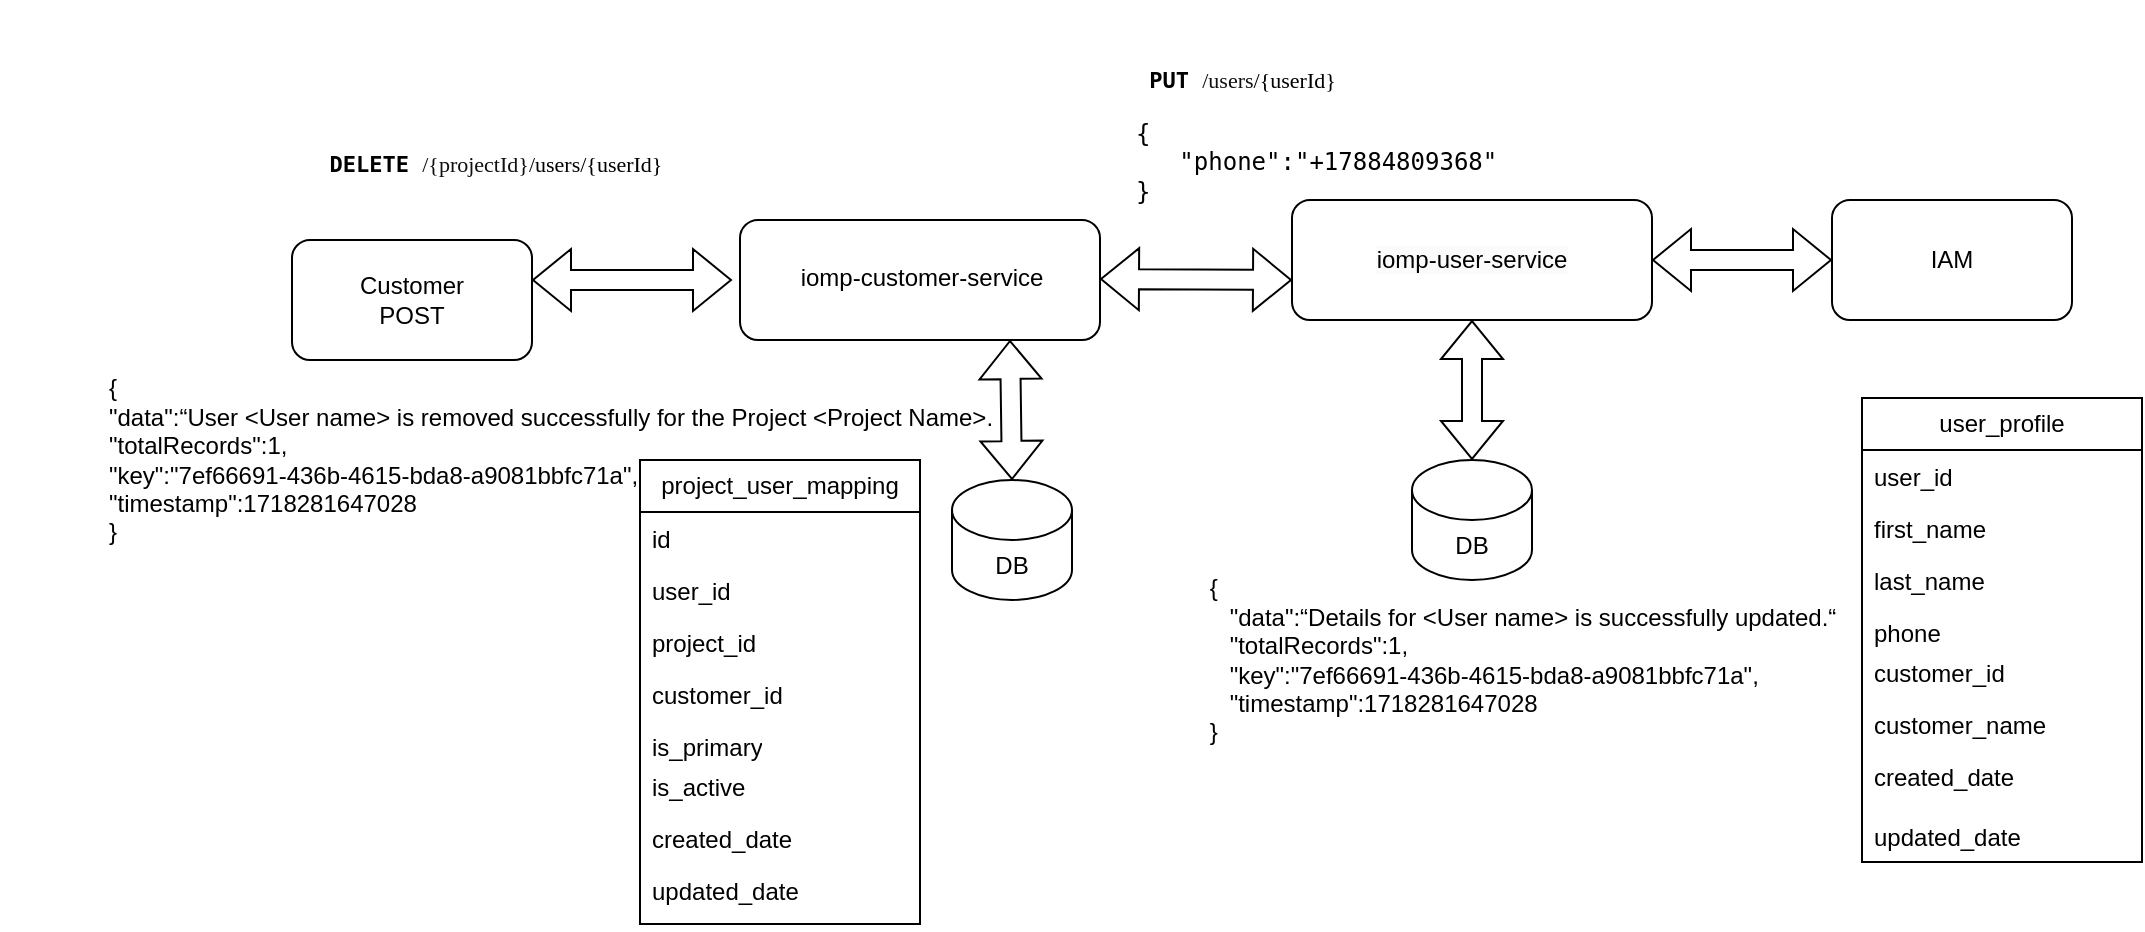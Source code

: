 <mxfile version="24.8.6">
  <diagram name="Page-1" id="BYTXbC25DRY8ZI2Z7DPX">
    <mxGraphModel dx="1853" dy="599" grid="1" gridSize="10" guides="1" tooltips="1" connect="1" arrows="1" fold="1" page="1" pageScale="1" pageWidth="827" pageHeight="1169" math="0" shadow="0">
      <root>
        <mxCell id="0" />
        <mxCell id="1" parent="0" />
        <mxCell id="M__pvSeYkyBA2umGWvLx-5" value="&lt;div&gt;Customer&lt;/div&gt;&lt;div&gt;POST&lt;/div&gt;" style="rounded=1;whiteSpace=wrap;html=1;" parent="1" vertex="1">
          <mxGeometry x="100" y="300" width="120" height="60" as="geometry" />
        </mxCell>
        <mxCell id="M__pvSeYkyBA2umGWvLx-6" value="" style="rounded=1;whiteSpace=wrap;html=1;" parent="1" vertex="1">
          <mxGeometry x="324" y="290" width="180" height="60" as="geometry" />
        </mxCell>
        <mxCell id="M__pvSeYkyBA2umGWvLx-7" value="iomp-customer-service" style="text;html=1;align=center;verticalAlign=middle;whiteSpace=wrap;rounded=0;" parent="1" vertex="1">
          <mxGeometry x="350" y="307.5" width="130" height="22.5" as="geometry" />
        </mxCell>
        <mxCell id="M__pvSeYkyBA2umGWvLx-13" value="" style="shape=flexArrow;endArrow=classic;startArrow=classic;html=1;rounded=0;" parent="1" edge="1">
          <mxGeometry width="100" height="100" relative="1" as="geometry">
            <mxPoint x="220" y="320" as="sourcePoint" />
            <mxPoint x="320" y="320" as="targetPoint" />
          </mxGeometry>
        </mxCell>
        <mxCell id="M__pvSeYkyBA2umGWvLx-14" value="" style="shape=flexArrow;endArrow=classic;startArrow=classic;html=1;rounded=0;" parent="1" edge="1">
          <mxGeometry width="100" height="100" relative="1" as="geometry">
            <mxPoint x="504" y="319.5" as="sourcePoint" />
            <mxPoint x="600" y="320" as="targetPoint" />
          </mxGeometry>
        </mxCell>
        <mxCell id="M__pvSeYkyBA2umGWvLx-25" value="DB" style="shape=cylinder3;whiteSpace=wrap;html=1;boundedLbl=1;backgroundOutline=1;size=15;" parent="1" vertex="1">
          <mxGeometry x="430" y="420" width="60" height="60" as="geometry" />
        </mxCell>
        <mxCell id="eWnXWsVsrv5pQYVKBkyM-1" value="&lt;pre style=&quot;margin-top: 0px;&quot;&gt;&lt;pre&gt;&lt;pre&gt;&lt;pre&gt;&lt;span dir=&quot;ltr&quot; class=&quot;ui-provider a b c d e f g h i j k l m n o p q r s t u v w x y z ab ac ae af ag ah ai aj ak&quot;&gt;&lt;p&gt;&lt;font style=&quot;font-size: 9px;&quot;&gt;&lt;br&gt;&lt;/font&gt;&lt;/p&gt;&lt;p&gt;&lt;font style=&quot;&quot;&gt;&lt;span style=&quot;font-size: 10px;&quot;&gt;     &lt;/span&gt;&lt;font style=&quot;font-size: 11px;&quot;&gt; &lt;b&gt;DELETE&lt;/b&gt;&lt;font style=&quot;&quot; color=&quot;#0f0f0f&quot;&gt; &lt;/font&gt;&lt;font style=&quot;&quot; face=&quot;Verdana&quot;&gt;&lt;span style=&quot;background-color: rgb(255, 255, 255); white-space: normal;&quot;&gt;&lt;font color=&quot;#0f0f0f&quot;&gt;/{projectId}&lt;/font&gt;&lt;/span&gt;&lt;span style=&quot;background-color: initial; white-space: normal;&quot;&gt;&lt;font style=&quot;&quot; color=&quot;#0f0f0f&quot;&gt;/&lt;/font&gt;users/{userId}&lt;/span&gt;&lt;/font&gt;&lt;/font&gt;&lt;/font&gt;&lt;/p&gt;&lt;p&gt;&lt;/p&gt;&lt;/span&gt;&lt;/pre&gt;&lt;/pre&gt;&lt;/pre&gt;&lt;/pre&gt;" style="text;html=1;whiteSpace=wrap;overflow=hidden;rounded=0;align=left;" parent="1" vertex="1">
          <mxGeometry x="80" y="210" width="360" height="70" as="geometry" />
        </mxCell>
        <mxCell id="0USdb_t3DaOtPhE5vXOL-1" value="&lt;span style=&quot;color: rgb(0, 0, 0); font-family: Helvetica; font-size: 12px; font-style: normal; font-variant-ligatures: normal; font-variant-caps: normal; font-weight: 400; letter-spacing: normal; orphans: 2; text-align: center; text-indent: 0px; text-transform: none; widows: 2; word-spacing: 0px; -webkit-text-stroke-width: 0px; white-space: normal; background-color: rgb(251, 251, 251); text-decoration-thickness: initial; text-decoration-style: initial; text-decoration-color: initial; display: inline !important; float: none;&quot;&gt;iomp-user-service&lt;/span&gt;" style="rounded=1;whiteSpace=wrap;html=1;" parent="1" vertex="1">
          <mxGeometry x="600" y="280" width="180" height="60" as="geometry" />
        </mxCell>
        <mxCell id="0USdb_t3DaOtPhE5vXOL-2" value="DB" style="shape=cylinder3;whiteSpace=wrap;html=1;boundedLbl=1;backgroundOutline=1;size=15;" parent="1" vertex="1">
          <mxGeometry x="660" y="410" width="60" height="60" as="geometry" />
        </mxCell>
        <mxCell id="0USdb_t3DaOtPhE5vXOL-3" value="" style="shape=flexArrow;endArrow=classic;startArrow=classic;html=1;rounded=0;entryX=0.75;entryY=1;entryDx=0;entryDy=0;exitX=0.5;exitY=0;exitDx=0;exitDy=0;exitPerimeter=0;" parent="1" source="M__pvSeYkyBA2umGWvLx-25" target="M__pvSeYkyBA2umGWvLx-6" edge="1">
          <mxGeometry width="100" height="100" relative="1" as="geometry">
            <mxPoint x="450" y="390" as="sourcePoint" />
            <mxPoint x="550" y="290" as="targetPoint" />
          </mxGeometry>
        </mxCell>
        <mxCell id="0USdb_t3DaOtPhE5vXOL-5" value="" style="shape=flexArrow;endArrow=classic;startArrow=classic;html=1;rounded=0;exitX=0.5;exitY=0;exitDx=0;exitDy=0;exitPerimeter=0;entryX=0.5;entryY=1;entryDx=0;entryDy=0;" parent="1" source="0USdb_t3DaOtPhE5vXOL-2" target="0USdb_t3DaOtPhE5vXOL-1" edge="1">
          <mxGeometry width="100" height="100" relative="1" as="geometry">
            <mxPoint x="470" y="430" as="sourcePoint" />
            <mxPoint x="550" y="370" as="targetPoint" />
          </mxGeometry>
        </mxCell>
        <mxCell id="0USdb_t3DaOtPhE5vXOL-6" value="&lt;pre style=&quot;margin-top: 0px;&quot;&gt;&lt;pre&gt;&lt;pre&gt;&lt;pre&gt;&lt;span dir=&quot;ltr&quot; class=&quot;ui-provider a b c d e f g h i j k l m n o p q r s t u v w x y z ab ac ae af ag ah ai aj ak&quot;&gt;&lt;pre&gt;&lt;span dir=&quot;ltr&quot; class=&quot;ui-provider a b c d e f g h i j k l m n o p q r s t u v w x y z ab ac ae af ag ah ai aj ak&quot;&gt;&lt;p&gt;&lt;span style=&quot;font-size: 10px;&quot;&gt;&lt;br class=&quot;Apple-interchange-newline&quot;&gt;&lt;/span&gt;&lt;font style=&quot;font-size: 11px;&quot;&gt; &lt;b&gt;PUT&lt;/b&gt;&lt;font color=&quot;#0f0f0f&quot;&gt; &lt;/font&gt;&lt;font face=&quot;Verdana&quot;&gt;&lt;span style=&quot;background-color: rgb(255, 255, 255); white-space: normal;&quot;&gt;&lt;font color=&quot;#0f0f0f&quot;&gt;/users&lt;/font&gt;&lt;/span&gt;&lt;span style=&quot;background-color: initial; white-space: normal;&quot;&gt;/{userId}&lt;/span&gt;&lt;/font&gt;&lt;/font&gt;&lt;/p&gt;&lt;/span&gt;&lt;/pre&gt;&lt;pre&gt;{&lt;br&gt;   &quot;phone&quot;:&quot;+17884809368&quot;&lt;br&gt;}&lt;br&gt;&lt;/pre&gt;&lt;/span&gt;&lt;/pre&gt;&lt;/pre&gt;&lt;/pre&gt;&lt;/pre&gt;" style="text;html=1;whiteSpace=wrap;overflow=hidden;rounded=0;align=left;" parent="1" vertex="1">
          <mxGeometry x="520" y="180" width="390" height="180" as="geometry" />
        </mxCell>
        <mxCell id="0USdb_t3DaOtPhE5vXOL-8" value="IAM" style="rounded=1;whiteSpace=wrap;html=1;" parent="1" vertex="1">
          <mxGeometry x="870" y="280" width="120" height="60" as="geometry" />
        </mxCell>
        <mxCell id="0USdb_t3DaOtPhE5vXOL-10" value="" style="shape=flexArrow;endArrow=classic;startArrow=classic;html=1;rounded=0;entryX=0;entryY=0.5;entryDx=0;entryDy=0;exitX=1;exitY=0.5;exitDx=0;exitDy=0;" parent="1" source="0USdb_t3DaOtPhE5vXOL-1" target="0USdb_t3DaOtPhE5vXOL-8" edge="1">
          <mxGeometry width="100" height="100" relative="1" as="geometry">
            <mxPoint x="780" y="320" as="sourcePoint" />
            <mxPoint x="880" y="220" as="targetPoint" />
          </mxGeometry>
        </mxCell>
        <mxCell id="0USdb_t3DaOtPhE5vXOL-11" value="user_profile" style="swimlane;fontStyle=0;childLayout=stackLayout;horizontal=1;startSize=26;fillColor=none;horizontalStack=0;resizeParent=1;resizeParentMax=0;resizeLast=0;collapsible=1;marginBottom=0;whiteSpace=wrap;html=1;" parent="1" vertex="1">
          <mxGeometry x="885" y="379" width="140" height="232" as="geometry" />
        </mxCell>
        <mxCell id="0USdb_t3DaOtPhE5vXOL-12" value="user_id" style="text;strokeColor=none;fillColor=none;align=left;verticalAlign=top;spacingLeft=4;spacingRight=4;overflow=hidden;rotatable=0;points=[[0,0.5],[1,0.5]];portConstraint=eastwest;whiteSpace=wrap;html=1;" parent="0USdb_t3DaOtPhE5vXOL-11" vertex="1">
          <mxGeometry y="26" width="140" height="26" as="geometry" />
        </mxCell>
        <mxCell id="0USdb_t3DaOtPhE5vXOL-13" value="first_name" style="text;strokeColor=none;fillColor=none;align=left;verticalAlign=top;spacingLeft=4;spacingRight=4;overflow=hidden;rotatable=0;points=[[0,0.5],[1,0.5]];portConstraint=eastwest;whiteSpace=wrap;html=1;" parent="0USdb_t3DaOtPhE5vXOL-11" vertex="1">
          <mxGeometry y="52" width="140" height="26" as="geometry" />
        </mxCell>
        <mxCell id="0USdb_t3DaOtPhE5vXOL-14" value="last_name" style="text;strokeColor=none;fillColor=none;align=left;verticalAlign=top;spacingLeft=4;spacingRight=4;overflow=hidden;rotatable=0;points=[[0,0.5],[1,0.5]];portConstraint=eastwest;whiteSpace=wrap;html=1;" parent="0USdb_t3DaOtPhE5vXOL-11" vertex="1">
          <mxGeometry y="78" width="140" height="26" as="geometry" />
        </mxCell>
        <mxCell id="0USdb_t3DaOtPhE5vXOL-16" value="&lt;div&gt;phone&lt;/div&gt;" style="text;strokeColor=none;fillColor=none;align=left;verticalAlign=top;spacingLeft=4;spacingRight=4;overflow=hidden;rotatable=0;points=[[0,0.5],[1,0.5]];portConstraint=eastwest;whiteSpace=wrap;html=1;" parent="0USdb_t3DaOtPhE5vXOL-11" vertex="1">
          <mxGeometry y="104" width="140" height="20" as="geometry" />
        </mxCell>
        <mxCell id="0USdb_t3DaOtPhE5vXOL-15" value="customer_id" style="text;strokeColor=none;fillColor=none;align=left;verticalAlign=top;spacingLeft=4;spacingRight=4;overflow=hidden;rotatable=0;points=[[0,0.5],[1,0.5]];portConstraint=eastwest;whiteSpace=wrap;html=1;" parent="0USdb_t3DaOtPhE5vXOL-11" vertex="1">
          <mxGeometry y="124" width="140" height="26" as="geometry" />
        </mxCell>
        <mxCell id="0USdb_t3DaOtPhE5vXOL-18" value="customer_name" style="text;strokeColor=none;fillColor=none;align=left;verticalAlign=top;spacingLeft=4;spacingRight=4;overflow=hidden;rotatable=0;points=[[0,0.5],[1,0.5]];portConstraint=eastwest;whiteSpace=wrap;html=1;" parent="0USdb_t3DaOtPhE5vXOL-11" vertex="1">
          <mxGeometry y="150" width="140" height="26" as="geometry" />
        </mxCell>
        <mxCell id="0USdb_t3DaOtPhE5vXOL-17" value="&lt;div&gt;created_date&lt;/div&gt;" style="text;strokeColor=none;fillColor=none;align=left;verticalAlign=top;spacingLeft=4;spacingRight=4;overflow=hidden;rotatable=0;points=[[0,0.5],[1,0.5]];portConstraint=eastwest;whiteSpace=wrap;html=1;" parent="0USdb_t3DaOtPhE5vXOL-11" vertex="1">
          <mxGeometry y="176" width="140" height="30" as="geometry" />
        </mxCell>
        <mxCell id="m3tlAL_hqEG2WaRdSzin-2" value="updated_date" style="text;strokeColor=none;fillColor=none;align=left;verticalAlign=top;spacingLeft=4;spacingRight=4;overflow=hidden;rotatable=0;points=[[0,0.5],[1,0.5]];portConstraint=eastwest;whiteSpace=wrap;html=1;" parent="0USdb_t3DaOtPhE5vXOL-11" vertex="1">
          <mxGeometry y="206" width="140" height="26" as="geometry" />
        </mxCell>
        <mxCell id="0USdb_t3DaOtPhE5vXOL-19" value="project_user_mapping" style="swimlane;fontStyle=0;childLayout=stackLayout;horizontal=1;startSize=26;fillColor=none;horizontalStack=0;resizeParent=1;resizeParentMax=0;resizeLast=0;collapsible=1;marginBottom=0;whiteSpace=wrap;html=1;" parent="1" vertex="1">
          <mxGeometry x="274" y="410" width="140" height="232" as="geometry" />
        </mxCell>
        <mxCell id="0USdb_t3DaOtPhE5vXOL-20" value="id" style="text;strokeColor=none;fillColor=none;align=left;verticalAlign=top;spacingLeft=4;spacingRight=4;overflow=hidden;rotatable=0;points=[[0,0.5],[1,0.5]];portConstraint=eastwest;whiteSpace=wrap;html=1;" parent="0USdb_t3DaOtPhE5vXOL-19" vertex="1">
          <mxGeometry y="26" width="140" height="26" as="geometry" />
        </mxCell>
        <mxCell id="0USdb_t3DaOtPhE5vXOL-27" value="user_id" style="text;strokeColor=none;fillColor=none;align=left;verticalAlign=top;spacingLeft=4;spacingRight=4;overflow=hidden;rotatable=0;points=[[0,0.5],[1,0.5]];portConstraint=eastwest;whiteSpace=wrap;html=1;" parent="0USdb_t3DaOtPhE5vXOL-19" vertex="1">
          <mxGeometry y="52" width="140" height="26" as="geometry" />
        </mxCell>
        <mxCell id="0USdb_t3DaOtPhE5vXOL-21" value="project_id" style="text;strokeColor=none;fillColor=none;align=left;verticalAlign=top;spacingLeft=4;spacingRight=4;overflow=hidden;rotatable=0;points=[[0,0.5],[1,0.5]];portConstraint=eastwest;whiteSpace=wrap;html=1;" parent="0USdb_t3DaOtPhE5vXOL-19" vertex="1">
          <mxGeometry y="78" width="140" height="26" as="geometry" />
        </mxCell>
        <mxCell id="0USdb_t3DaOtPhE5vXOL-22" value="customer_id" style="text;strokeColor=none;fillColor=none;align=left;verticalAlign=top;spacingLeft=4;spacingRight=4;overflow=hidden;rotatable=0;points=[[0,0.5],[1,0.5]];portConstraint=eastwest;whiteSpace=wrap;html=1;" parent="0USdb_t3DaOtPhE5vXOL-19" vertex="1">
          <mxGeometry y="104" width="140" height="26" as="geometry" />
        </mxCell>
        <mxCell id="0USdb_t3DaOtPhE5vXOL-23" value="&lt;div&gt;is_primary&lt;/div&gt;" style="text;strokeColor=none;fillColor=none;align=left;verticalAlign=top;spacingLeft=4;spacingRight=4;overflow=hidden;rotatable=0;points=[[0,0.5],[1,0.5]];portConstraint=eastwest;whiteSpace=wrap;html=1;" parent="0USdb_t3DaOtPhE5vXOL-19" vertex="1">
          <mxGeometry y="130" width="140" height="20" as="geometry" />
        </mxCell>
        <mxCell id="0USdb_t3DaOtPhE5vXOL-24" value="is_active" style="text;strokeColor=none;fillColor=none;align=left;verticalAlign=top;spacingLeft=4;spacingRight=4;overflow=hidden;rotatable=0;points=[[0,0.5],[1,0.5]];portConstraint=eastwest;whiteSpace=wrap;html=1;" parent="0USdb_t3DaOtPhE5vXOL-19" vertex="1">
          <mxGeometry y="150" width="140" height="26" as="geometry" />
        </mxCell>
        <mxCell id="0USdb_t3DaOtPhE5vXOL-25" value="created_date" style="text;strokeColor=none;fillColor=none;align=left;verticalAlign=top;spacingLeft=4;spacingRight=4;overflow=hidden;rotatable=0;points=[[0,0.5],[1,0.5]];portConstraint=eastwest;whiteSpace=wrap;html=1;" parent="0USdb_t3DaOtPhE5vXOL-19" vertex="1">
          <mxGeometry y="176" width="140" height="26" as="geometry" />
        </mxCell>
        <mxCell id="0USdb_t3DaOtPhE5vXOL-26" value="&lt;div&gt;updated_date&lt;/div&gt;" style="text;strokeColor=none;fillColor=none;align=left;verticalAlign=top;spacingLeft=4;spacingRight=4;overflow=hidden;rotatable=0;points=[[0,0.5],[1,0.5]];portConstraint=eastwest;whiteSpace=wrap;html=1;" parent="0USdb_t3DaOtPhE5vXOL-19" vertex="1">
          <mxGeometry y="202" width="140" height="30" as="geometry" />
        </mxCell>
        <mxCell id="m3tlAL_hqEG2WaRdSzin-3" value="&lt;blockquote style=&quot;text-align: left;&quot;&gt;{&lt;br&gt;   &quot;data&quot;:&lt;span style=&quot;font-family: Helvetica; text-align: center; white-space-collapse: collapse;&quot;&gt;“User &amp;lt;User name&amp;gt; is removed successfully for the Project &amp;lt;Project Name&amp;gt;.&lt;br&gt;&lt;/span&gt;   &quot;totalRecords&quot;:1,&lt;br&gt;   &quot;key&quot;:&quot;7ef66691-436b-4615-bda8-a9081bbfc71a&quot;,&lt;br&gt;   &quot;timestamp&quot;:1718281647028&lt;br&gt;}&lt;/blockquote&gt;" style="text;html=1;align=center;verticalAlign=middle;resizable=0;points=[];autosize=1;strokeColor=none;fillColor=none;" parent="1" vertex="1">
          <mxGeometry x="-46" y="350" width="550" height="120" as="geometry" />
        </mxCell>
        <mxCell id="m3tlAL_hqEG2WaRdSzin-4" value="&lt;blockquote style=&quot;text-align: left;&quot;&gt;{&lt;br&gt;&amp;nbsp; &amp;nbsp;&quot;data&quot;:&lt;span style=&quot;font-family: Helvetica; text-align: center; white-space-collapse: collapse;&quot;&gt;“&lt;/span&gt;&lt;span style=&quot;background-color: initial;&quot;&gt;Details for &amp;lt;User name&amp;gt;  is successfully updated.“&lt;/span&gt;&lt;br&gt;&amp;nbsp; &amp;nbsp;&quot;totalRecords&quot;:1,&lt;br&gt;&amp;nbsp; &amp;nbsp;&quot;key&quot;:&quot;7ef66691-436b-4615-bda8-a9081bbfc71a&quot;,&lt;br&gt;&amp;nbsp; &amp;nbsp;&quot;timestamp&quot;:1718281647028&lt;br&gt;}&lt;/blockquote&gt;" style="text;html=1;align=center;verticalAlign=middle;resizable=0;points=[];autosize=1;strokeColor=none;fillColor=none;" parent="1" vertex="1">
          <mxGeometry x="505" y="450" width="420" height="120" as="geometry" />
        </mxCell>
      </root>
    </mxGraphModel>
  </diagram>
</mxfile>
